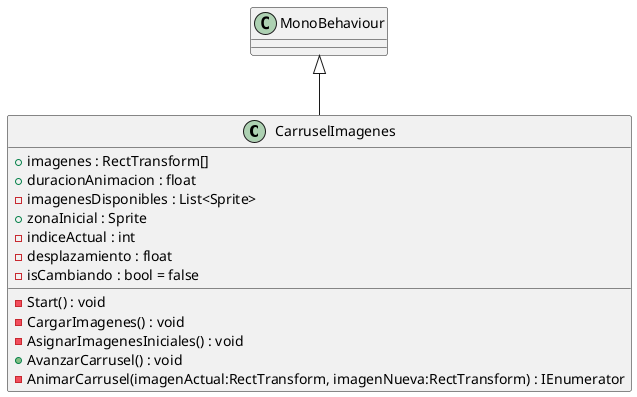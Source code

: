 @startuml
class CarruselImagenes {
    + imagenes : RectTransform[]
    + duracionAnimacion : float
    - imagenesDisponibles : List<Sprite>
    + zonaInicial : Sprite
    - indiceActual : int
    - desplazamiento : float
    - isCambiando : bool = false
    - Start() : void
    - CargarImagenes() : void
    - AsignarImagenesIniciales() : void
    + AvanzarCarrusel() : void
    - AnimarCarrusel(imagenActual:RectTransform, imagenNueva:RectTransform) : IEnumerator
}
MonoBehaviour <|-- CarruselImagenes
@enduml
